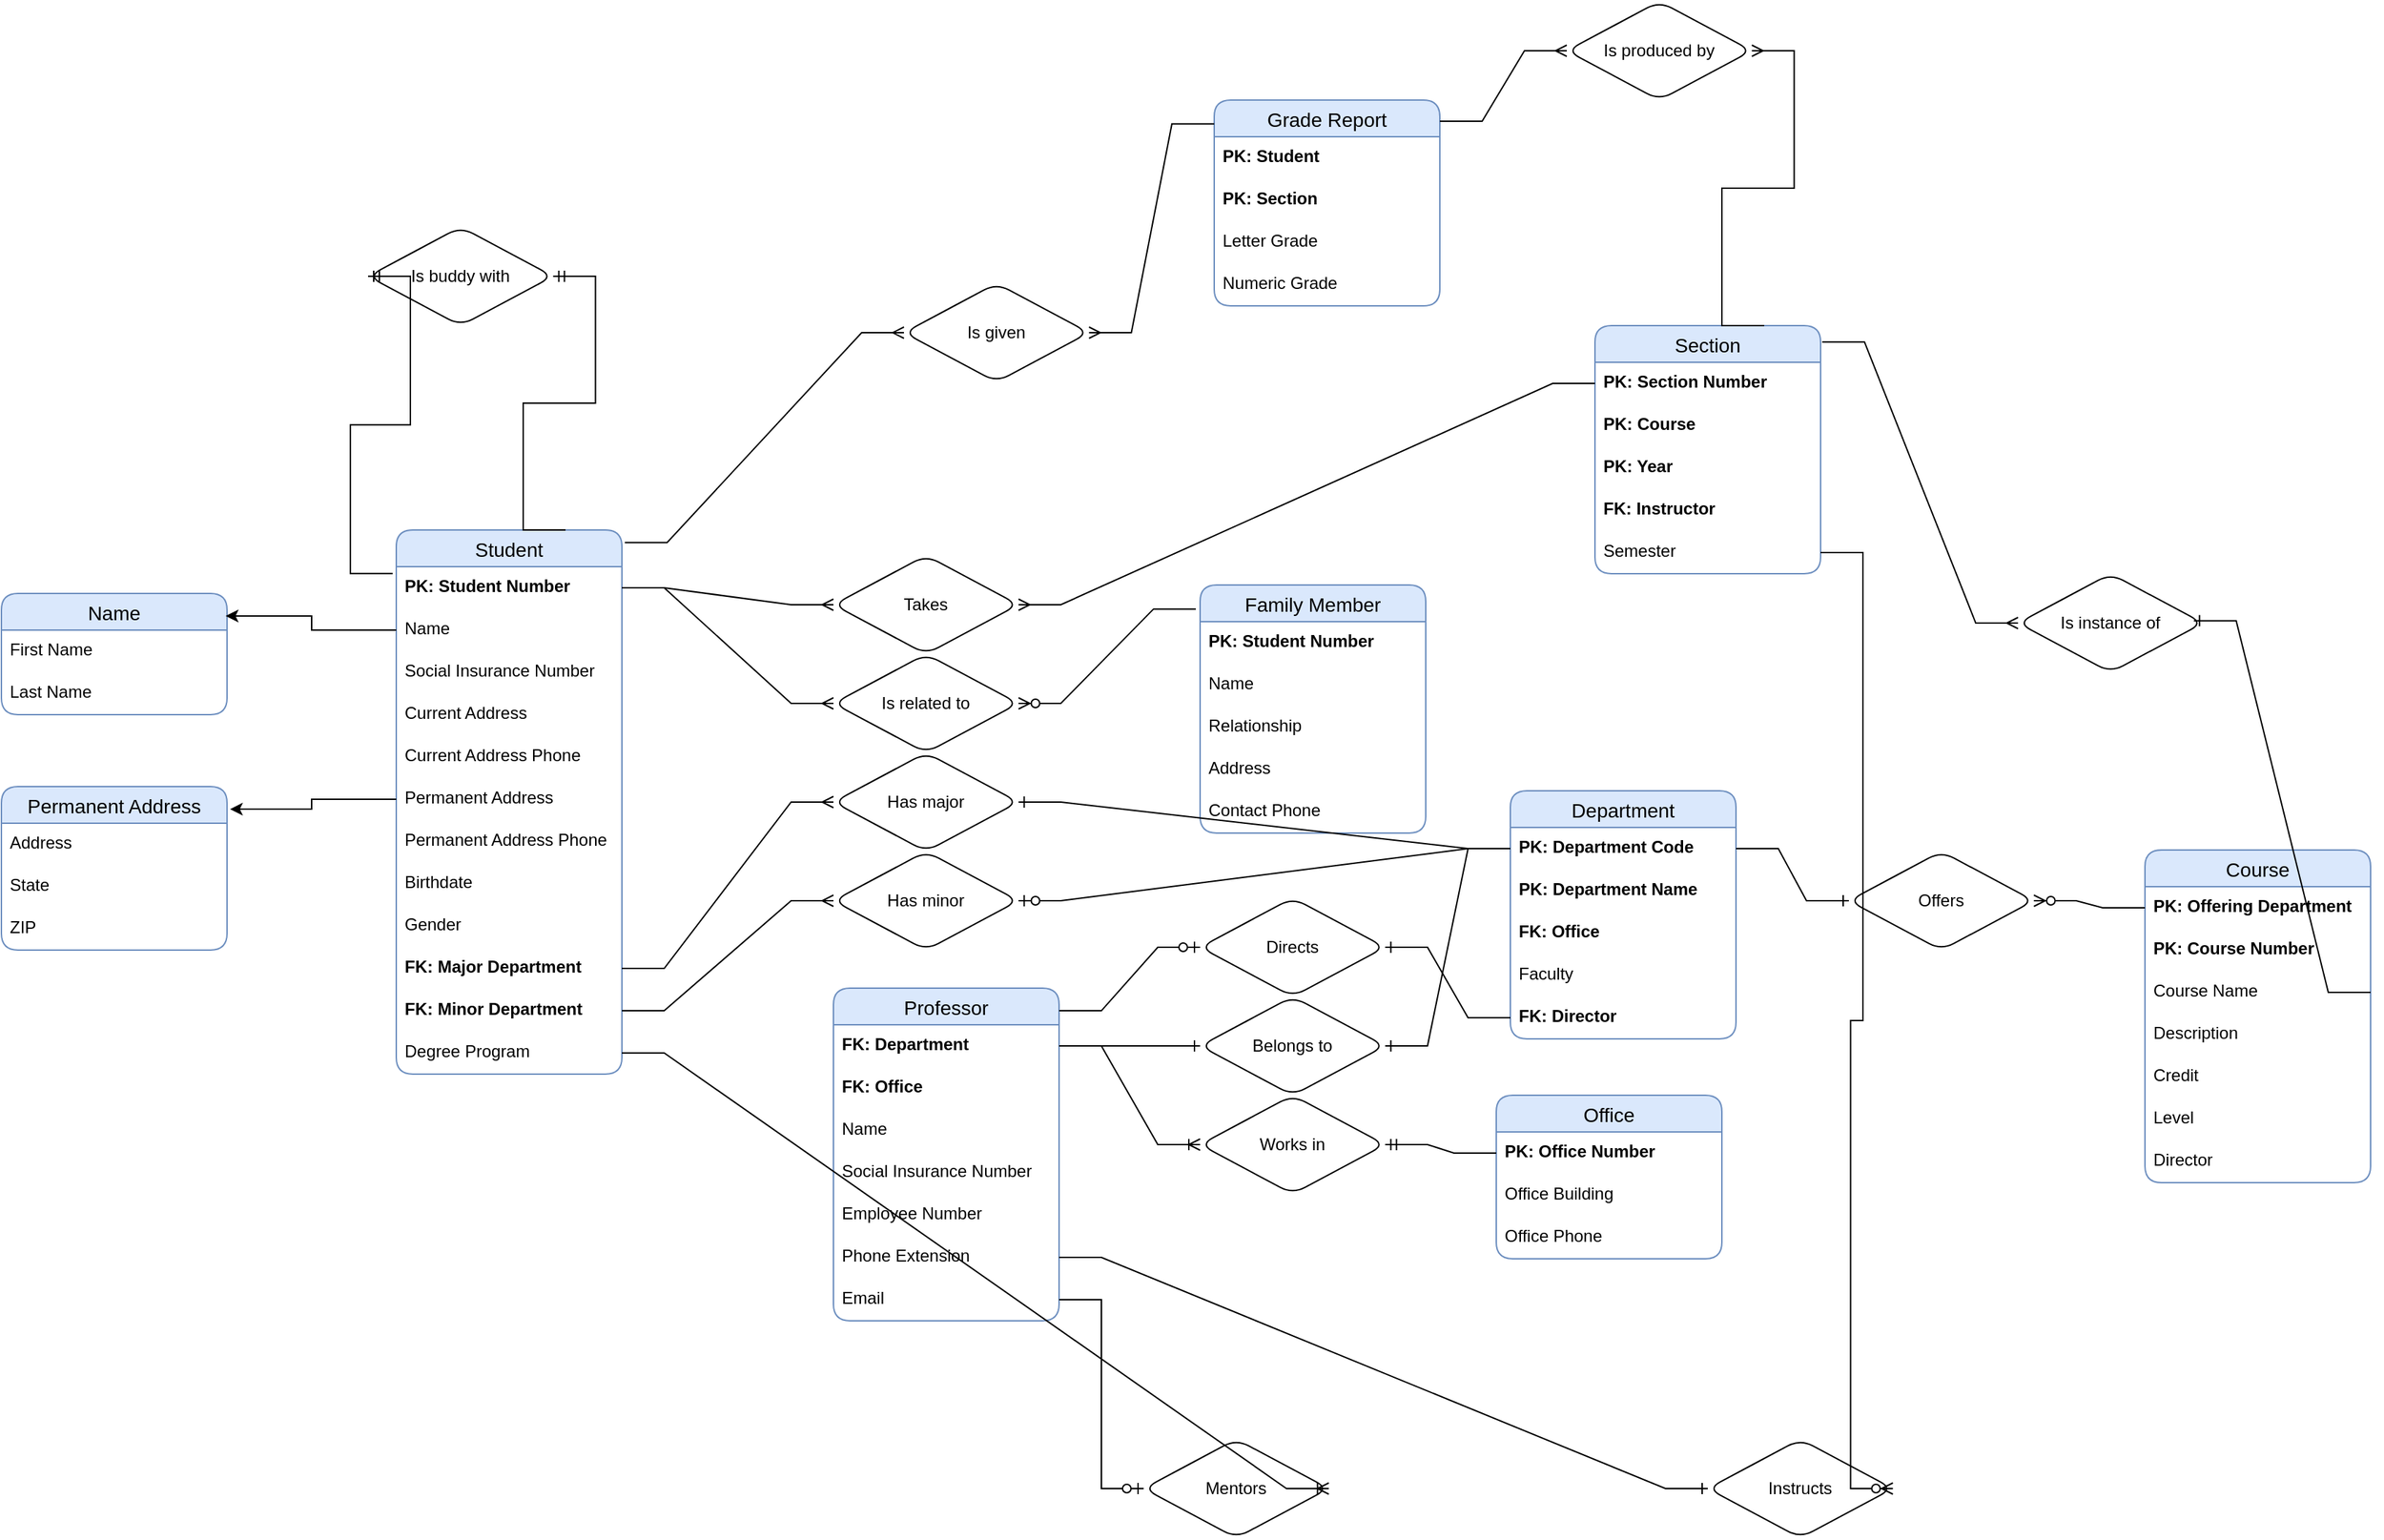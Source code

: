 <mxfile version="15.7.3" type="google" pages="2"><diagram id="fc1f3b67-3c9b-b1b3-7705-706421d27264" name="ERD Habit Tracker app"><mxGraphModel dx="1673" dy="1996" grid="1" gridSize="10" guides="1" tooltips="1" connect="1" arrows="1" fold="1" page="1" pageScale="1" pageWidth="850" pageHeight="1100" math="0" shadow="0"><root><mxCell id="0"/><mxCell id="1" parent="0"/><mxCell id="Zdb2raAI-OMzzXmgGK-Z-5" value="Student" style="swimlane;fontStyle=0;childLayout=stackLayout;horizontal=1;startSize=26;horizontalStack=0;resizeParent=1;resizeParentMax=0;resizeLast=0;collapsible=1;marginBottom=0;align=center;fontSize=14;fillColor=#dae8fc;strokeColor=#6c8ebf;rounded=1;glass=0;" parent="1" vertex="1"><mxGeometry x="370" y="75" width="160" height="386" as="geometry"/></mxCell><mxCell id="Zdb2raAI-OMzzXmgGK-Z-6" value="PK: Student Number" style="text;strokeColor=none;fillColor=none;spacingLeft=4;spacingRight=4;overflow=hidden;rotatable=0;points=[[0,0.5],[1,0.5]];portConstraint=eastwest;fontSize=12;glass=0;fontStyle=1" parent="Zdb2raAI-OMzzXmgGK-Z-5" vertex="1"><mxGeometry y="26" width="160" height="30" as="geometry"/></mxCell><mxCell id="Zdb2raAI-OMzzXmgGK-Z-7" value="Name" style="text;strokeColor=none;fillColor=none;spacingLeft=4;spacingRight=4;overflow=hidden;rotatable=0;points=[[0,0.5],[1,0.5]];portConstraint=eastwest;fontSize=12;" parent="Zdb2raAI-OMzzXmgGK-Z-5" vertex="1"><mxGeometry y="56" width="160" height="30" as="geometry"/></mxCell><mxCell id="Zdb2raAI-OMzzXmgGK-Z-8" value="Social Insurance Number" style="text;strokeColor=none;fillColor=none;spacingLeft=4;spacingRight=4;overflow=hidden;rotatable=0;points=[[0,0.5],[1,0.5]];portConstraint=eastwest;fontSize=12;" parent="Zdb2raAI-OMzzXmgGK-Z-5" vertex="1"><mxGeometry y="86" width="160" height="30" as="geometry"/></mxCell><mxCell id="Zdb2raAI-OMzzXmgGK-Z-14" value="Current Address" style="text;strokeColor=none;fillColor=none;spacingLeft=4;spacingRight=4;overflow=hidden;rotatable=0;points=[[0,0.5],[1,0.5]];portConstraint=eastwest;fontSize=12;" parent="Zdb2raAI-OMzzXmgGK-Z-5" vertex="1"><mxGeometry y="116" width="160" height="30" as="geometry"/></mxCell><mxCell id="Zdb2raAI-OMzzXmgGK-Z-20" value="Current Address Phone" style="text;strokeColor=none;fillColor=none;spacingLeft=4;spacingRight=4;overflow=hidden;rotatable=0;points=[[0,0.5],[1,0.5]];portConstraint=eastwest;fontSize=12;" parent="Zdb2raAI-OMzzXmgGK-Z-5" vertex="1"><mxGeometry y="146" width="160" height="30" as="geometry"/></mxCell><mxCell id="Zdb2raAI-OMzzXmgGK-Z-21" value="Permanent Address" style="text;strokeColor=none;fillColor=none;spacingLeft=4;spacingRight=4;overflow=hidden;rotatable=0;points=[[0,0.5],[1,0.5]];portConstraint=eastwest;fontSize=12;" parent="Zdb2raAI-OMzzXmgGK-Z-5" vertex="1"><mxGeometry y="176" width="160" height="30" as="geometry"/></mxCell><mxCell id="Zdb2raAI-OMzzXmgGK-Z-22" value="Permanent Address Phone" style="text;strokeColor=none;fillColor=none;spacingLeft=4;spacingRight=4;overflow=hidden;rotatable=0;points=[[0,0.5],[1,0.5]];portConstraint=eastwest;fontSize=12;" parent="Zdb2raAI-OMzzXmgGK-Z-5" vertex="1"><mxGeometry y="206" width="160" height="30" as="geometry"/></mxCell><mxCell id="Zdb2raAI-OMzzXmgGK-Z-34" value="Birthdate" style="text;strokeColor=none;fillColor=none;spacingLeft=4;spacingRight=4;overflow=hidden;rotatable=0;points=[[0,0.5],[1,0.5]];portConstraint=eastwest;fontSize=12;" parent="Zdb2raAI-OMzzXmgGK-Z-5" vertex="1"><mxGeometry y="236" width="160" height="30" as="geometry"/></mxCell><mxCell id="Zdb2raAI-OMzzXmgGK-Z-35" value="Gender" style="text;strokeColor=none;fillColor=none;spacingLeft=4;spacingRight=4;overflow=hidden;rotatable=0;points=[[0,0.5],[1,0.5]];portConstraint=eastwest;fontSize=12;" parent="Zdb2raAI-OMzzXmgGK-Z-5" vertex="1"><mxGeometry y="266" width="160" height="30" as="geometry"/></mxCell><mxCell id="Zdb2raAI-OMzzXmgGK-Z-36" value="FK: Major Department" style="text;strokeColor=none;fillColor=none;spacingLeft=4;spacingRight=4;overflow=hidden;rotatable=0;points=[[0,0.5],[1,0.5]];portConstraint=eastwest;fontSize=12;fontStyle=1" parent="Zdb2raAI-OMzzXmgGK-Z-5" vertex="1"><mxGeometry y="296" width="160" height="30" as="geometry"/></mxCell><mxCell id="Zdb2raAI-OMzzXmgGK-Z-37" value="FK: Minor Department" style="text;strokeColor=none;fillColor=none;spacingLeft=4;spacingRight=4;overflow=hidden;rotatable=0;points=[[0,0.5],[1,0.5]];portConstraint=eastwest;fontSize=12;fontStyle=1" parent="Zdb2raAI-OMzzXmgGK-Z-5" vertex="1"><mxGeometry y="326" width="160" height="30" as="geometry"/></mxCell><mxCell id="Zdb2raAI-OMzzXmgGK-Z-38" value="Degree Program" style="text;strokeColor=none;fillColor=none;spacingLeft=4;spacingRight=4;overflow=hidden;rotatable=0;points=[[0,0.5],[1,0.5]];portConstraint=eastwest;fontSize=12;" parent="Zdb2raAI-OMzzXmgGK-Z-5" vertex="1"><mxGeometry y="356" width="160" height="30" as="geometry"/></mxCell><mxCell id="Zdb2raAI-OMzzXmgGK-Z-23" value="Name" style="swimlane;fontStyle=0;childLayout=stackLayout;horizontal=1;startSize=26;horizontalStack=0;resizeParent=1;resizeParentMax=0;resizeLast=0;collapsible=1;marginBottom=0;align=center;fontSize=14;fillColor=#dae8fc;strokeColor=#6c8ebf;rounded=1;glass=0;" parent="1" vertex="1"><mxGeometry x="90" y="120" width="160" height="86" as="geometry"/></mxCell><mxCell id="Zdb2raAI-OMzzXmgGK-Z-25" value="First Name" style="text;strokeColor=none;fillColor=none;spacingLeft=4;spacingRight=4;overflow=hidden;rotatable=0;points=[[0,0.5],[1,0.5]];portConstraint=eastwest;fontSize=12;" parent="Zdb2raAI-OMzzXmgGK-Z-23" vertex="1"><mxGeometry y="26" width="160" height="30" as="geometry"/></mxCell><mxCell id="Zdb2raAI-OMzzXmgGK-Z-31" value="Last Name" style="text;strokeColor=none;fillColor=none;spacingLeft=4;spacingRight=4;overflow=hidden;rotatable=0;points=[[0,0.5],[1,0.5]];portConstraint=eastwest;fontSize=12;" parent="Zdb2raAI-OMzzXmgGK-Z-23" vertex="1"><mxGeometry y="56" width="160" height="30" as="geometry"/></mxCell><mxCell id="Zdb2raAI-OMzzXmgGK-Z-39" value="Department" style="swimlane;fontStyle=0;childLayout=stackLayout;horizontal=1;startSize=26;horizontalStack=0;resizeParent=1;resizeParentMax=0;resizeLast=0;collapsible=1;marginBottom=0;align=center;fontSize=14;fillColor=#dae8fc;strokeColor=#6c8ebf;rounded=1;glass=0;" parent="1" vertex="1"><mxGeometry x="1160" y="260" width="160" height="176" as="geometry"/></mxCell><mxCell id="Zdb2raAI-OMzzXmgGK-Z-40" value="PK: Department Code" style="text;strokeColor=none;fillColor=none;spacingLeft=4;spacingRight=4;overflow=hidden;rotatable=0;points=[[0,0.5],[1,0.5]];portConstraint=eastwest;fontSize=12;glass=0;fontStyle=1" parent="Zdb2raAI-OMzzXmgGK-Z-39" vertex="1"><mxGeometry y="26" width="160" height="30" as="geometry"/></mxCell><mxCell id="Zdb2raAI-OMzzXmgGK-Z-41" value="PK: Department Name" style="text;strokeColor=none;fillColor=none;spacingLeft=4;spacingRight=4;overflow=hidden;rotatable=0;points=[[0,0.5],[1,0.5]];portConstraint=eastwest;fontSize=12;fontStyle=1" parent="Zdb2raAI-OMzzXmgGK-Z-39" vertex="1"><mxGeometry y="56" width="160" height="30" as="geometry"/></mxCell><mxCell id="Zdb2raAI-OMzzXmgGK-Z-42" value="FK: Office" style="text;strokeColor=none;fillColor=none;spacingLeft=4;spacingRight=4;overflow=hidden;rotatable=0;points=[[0,0.5],[1,0.5]];portConstraint=eastwest;fontSize=12;fontStyle=1" parent="Zdb2raAI-OMzzXmgGK-Z-39" vertex="1"><mxGeometry y="86" width="160" height="30" as="geometry"/></mxCell><mxCell id="Zdb2raAI-OMzzXmgGK-Z-45" value="Faculty" style="text;strokeColor=none;fillColor=none;spacingLeft=4;spacingRight=4;overflow=hidden;rotatable=0;points=[[0,0.5],[1,0.5]];portConstraint=eastwest;fontSize=12;" parent="Zdb2raAI-OMzzXmgGK-Z-39" vertex="1"><mxGeometry y="116" width="160" height="30" as="geometry"/></mxCell><mxCell id="Zdb2raAI-OMzzXmgGK-Z-46" value="FK: Director" style="text;strokeColor=none;fillColor=none;spacingLeft=4;spacingRight=4;overflow=hidden;rotatable=0;points=[[0,0.5],[1,0.5]];portConstraint=eastwest;fontSize=12;fontStyle=1" parent="Zdb2raAI-OMzzXmgGK-Z-39" vertex="1"><mxGeometry y="146" width="160" height="30" as="geometry"/></mxCell><mxCell id="Zdb2raAI-OMzzXmgGK-Z-52" value="Course" style="swimlane;fontStyle=0;childLayout=stackLayout;horizontal=1;startSize=26;horizontalStack=0;resizeParent=1;resizeParentMax=0;resizeLast=0;collapsible=1;marginBottom=0;align=center;fontSize=14;fillColor=#dae8fc;strokeColor=#6c8ebf;rounded=1;glass=0;" parent="1" vertex="1"><mxGeometry x="1610" y="302" width="160" height="236" as="geometry"/></mxCell><mxCell id="Zdb2raAI-OMzzXmgGK-Z-58" value="PK: Offering Department" style="text;strokeColor=none;fillColor=none;spacingLeft=4;spacingRight=4;overflow=hidden;rotatable=0;points=[[0,0.5],[1,0.5]];portConstraint=eastwest;fontSize=12;fontStyle=1" parent="Zdb2raAI-OMzzXmgGK-Z-52" vertex="1"><mxGeometry y="26" width="160" height="30" as="geometry"/></mxCell><mxCell id="Zdb2raAI-OMzzXmgGK-Z-55" value="PK: Course Number" style="text;strokeColor=none;fillColor=none;spacingLeft=4;spacingRight=4;overflow=hidden;rotatable=0;points=[[0,0.5],[1,0.5]];portConstraint=eastwest;fontSize=12;fontStyle=1" parent="Zdb2raAI-OMzzXmgGK-Z-52" vertex="1"><mxGeometry y="56" width="160" height="30" as="geometry"/></mxCell><mxCell id="Zdb2raAI-OMzzXmgGK-Z-53" value="Course Name" style="text;strokeColor=none;fillColor=none;spacingLeft=4;spacingRight=4;overflow=hidden;rotatable=0;points=[[0,0.5],[1,0.5]];portConstraint=eastwest;fontSize=12;glass=0;fontStyle=0" parent="Zdb2raAI-OMzzXmgGK-Z-52" vertex="1"><mxGeometry y="86" width="160" height="30" as="geometry"/></mxCell><mxCell id="Zdb2raAI-OMzzXmgGK-Z-54" value="Description" style="text;strokeColor=none;fillColor=none;spacingLeft=4;spacingRight=4;overflow=hidden;rotatable=0;points=[[0,0.5],[1,0.5]];portConstraint=eastwest;fontSize=12;fontStyle=0" parent="Zdb2raAI-OMzzXmgGK-Z-52" vertex="1"><mxGeometry y="116" width="160" height="30" as="geometry"/></mxCell><mxCell id="Zdb2raAI-OMzzXmgGK-Z-56" value="Credit" style="text;strokeColor=none;fillColor=none;spacingLeft=4;spacingRight=4;overflow=hidden;rotatable=0;points=[[0,0.5],[1,0.5]];portConstraint=eastwest;fontSize=12;" parent="Zdb2raAI-OMzzXmgGK-Z-52" vertex="1"><mxGeometry y="146" width="160" height="30" as="geometry"/></mxCell><mxCell id="Zdb2raAI-OMzzXmgGK-Z-57" value="Level" style="text;strokeColor=none;fillColor=none;spacingLeft=4;spacingRight=4;overflow=hidden;rotatable=0;points=[[0,0.5],[1,0.5]];portConstraint=eastwest;fontSize=12;" parent="Zdb2raAI-OMzzXmgGK-Z-52" vertex="1"><mxGeometry y="176" width="160" height="30" as="geometry"/></mxCell><mxCell id="Zdb2raAI-OMzzXmgGK-Z-59" value="Director" style="text;strokeColor=none;fillColor=none;spacingLeft=4;spacingRight=4;overflow=hidden;rotatable=0;points=[[0,0.5],[1,0.5]];portConstraint=eastwest;fontSize=12;" parent="Zdb2raAI-OMzzXmgGK-Z-52" vertex="1"><mxGeometry y="206" width="160" height="30" as="geometry"/></mxCell><mxCell id="GnaIK55loJFoUsW5zQsb-1" value="Section" style="swimlane;fontStyle=0;childLayout=stackLayout;horizontal=1;startSize=26;horizontalStack=0;resizeParent=1;resizeParentMax=0;resizeLast=0;collapsible=1;marginBottom=0;align=center;fontSize=14;fillColor=#dae8fc;strokeColor=#6c8ebf;rounded=1;glass=0;" parent="1" vertex="1"><mxGeometry x="1220" y="-70" width="160" height="176" as="geometry"/></mxCell><mxCell id="GnaIK55loJFoUsW5zQsb-6" value="PK: Section Number" style="text;strokeColor=none;fillColor=none;spacingLeft=4;spacingRight=4;overflow=hidden;rotatable=0;points=[[0,0.5],[1,0.5]];portConstraint=eastwest;fontSize=12;fontStyle=1" parent="GnaIK55loJFoUsW5zQsb-1" vertex="1"><mxGeometry y="26" width="160" height="30" as="geometry"/></mxCell><mxCell id="GnaIK55loJFoUsW5zQsb-5" value="PK: Course" style="text;strokeColor=none;fillColor=none;spacingLeft=4;spacingRight=4;overflow=hidden;rotatable=0;points=[[0,0.5],[1,0.5]];portConstraint=eastwest;fontSize=12;fontStyle=1" parent="GnaIK55loJFoUsW5zQsb-1" vertex="1"><mxGeometry y="56" width="160" height="30" as="geometry"/></mxCell><mxCell id="GnaIK55loJFoUsW5zQsb-4" value="PK: Year" style="text;strokeColor=none;fillColor=none;spacingLeft=4;spacingRight=4;overflow=hidden;rotatable=0;points=[[0,0.5],[1,0.5]];portConstraint=eastwest;fontSize=12;fontStyle=1" parent="GnaIK55loJFoUsW5zQsb-1" vertex="1"><mxGeometry y="86" width="160" height="30" as="geometry"/></mxCell><mxCell id="GnaIK55loJFoUsW5zQsb-2" value="FK: Instructor" style="text;strokeColor=none;fillColor=none;spacingLeft=4;spacingRight=4;overflow=hidden;rotatable=0;points=[[0,0.5],[1,0.5]];portConstraint=eastwest;fontSize=12;fontStyle=1" parent="GnaIK55loJFoUsW5zQsb-1" vertex="1"><mxGeometry y="116" width="160" height="30" as="geometry"/></mxCell><mxCell id="GnaIK55loJFoUsW5zQsb-3" value="Semester" style="text;strokeColor=none;fillColor=none;spacingLeft=4;spacingRight=4;overflow=hidden;rotatable=0;points=[[0,0.5],[1,0.5]];portConstraint=eastwest;fontSize=12;glass=0;fontStyle=0" parent="GnaIK55loJFoUsW5zQsb-1" vertex="1"><mxGeometry y="146" width="160" height="30" as="geometry"/></mxCell><mxCell id="GnaIK55loJFoUsW5zQsb-9" value="Grade Report" style="swimlane;fontStyle=0;childLayout=stackLayout;horizontal=1;startSize=26;horizontalStack=0;resizeParent=1;resizeParentMax=0;resizeLast=0;collapsible=1;marginBottom=0;align=center;fontSize=14;fillColor=#dae8fc;strokeColor=#6c8ebf;rounded=1;glass=0;" parent="1" vertex="1"><mxGeometry x="950" y="-230" width="160" height="146" as="geometry"/></mxCell><mxCell id="GnaIK55loJFoUsW5zQsb-10" value="PK: Student" style="text;strokeColor=none;fillColor=none;spacingLeft=4;spacingRight=4;overflow=hidden;rotatable=0;points=[[0,0.5],[1,0.5]];portConstraint=eastwest;fontSize=12;fontStyle=1" parent="GnaIK55loJFoUsW5zQsb-9" vertex="1"><mxGeometry y="26" width="160" height="30" as="geometry"/></mxCell><mxCell id="GnaIK55loJFoUsW5zQsb-11" value="PK: Section" style="text;strokeColor=none;fillColor=none;spacingLeft=4;spacingRight=4;overflow=hidden;rotatable=0;points=[[0,0.5],[1,0.5]];portConstraint=eastwest;fontSize=12;fontStyle=1" parent="GnaIK55loJFoUsW5zQsb-9" vertex="1"><mxGeometry y="56" width="160" height="30" as="geometry"/></mxCell><mxCell id="GnaIK55loJFoUsW5zQsb-12" value="Letter Grade" style="text;strokeColor=none;fillColor=none;spacingLeft=4;spacingRight=4;overflow=hidden;rotatable=0;points=[[0,0.5],[1,0.5]];portConstraint=eastwest;fontSize=12;fontStyle=0" parent="GnaIK55loJFoUsW5zQsb-9" vertex="1"><mxGeometry y="86" width="160" height="30" as="geometry"/></mxCell><mxCell id="GnaIK55loJFoUsW5zQsb-13" value="Numeric Grade" style="text;strokeColor=none;fillColor=none;spacingLeft=4;spacingRight=4;overflow=hidden;rotatable=0;points=[[0,0.5],[1,0.5]];portConstraint=eastwest;fontSize=12;glass=0;fontStyle=0" parent="GnaIK55loJFoUsW5zQsb-9" vertex="1"><mxGeometry y="116" width="160" height="30" as="geometry"/></mxCell><mxCell id="GnaIK55loJFoUsW5zQsb-15" value="Professor" style="swimlane;fontStyle=0;childLayout=stackLayout;horizontal=1;startSize=26;horizontalStack=0;resizeParent=1;resizeParentMax=0;resizeLast=0;collapsible=1;marginBottom=0;align=center;fontSize=14;fillColor=#dae8fc;strokeColor=#6c8ebf;rounded=1;glass=0;" parent="1" vertex="1"><mxGeometry x="680" y="400" width="160" height="236" as="geometry"/></mxCell><mxCell id="GnaIK55loJFoUsW5zQsb-19" value="FK: Department" style="text;strokeColor=none;fillColor=none;spacingLeft=4;spacingRight=4;overflow=hidden;rotatable=0;points=[[0,0.5],[1,0.5]];portConstraint=eastwest;fontSize=12;glass=0;fontStyle=1" parent="GnaIK55loJFoUsW5zQsb-15" vertex="1"><mxGeometry y="26" width="160" height="30" as="geometry"/></mxCell><mxCell id="GnaIK55loJFoUsW5zQsb-20" value="FK: Office" style="text;strokeColor=none;fillColor=none;spacingLeft=4;spacingRight=4;overflow=hidden;rotatable=0;points=[[0,0.5],[1,0.5]];portConstraint=eastwest;fontSize=12;glass=0;fontStyle=1" parent="GnaIK55loJFoUsW5zQsb-15" vertex="1"><mxGeometry y="56" width="160" height="30" as="geometry"/></mxCell><mxCell id="GnaIK55loJFoUsW5zQsb-16" value="Name" style="text;strokeColor=none;fillColor=none;spacingLeft=4;spacingRight=4;overflow=hidden;rotatable=0;points=[[0,0.5],[1,0.5]];portConstraint=eastwest;fontSize=12;fontStyle=0" parent="GnaIK55loJFoUsW5zQsb-15" vertex="1"><mxGeometry y="86" width="160" height="30" as="geometry"/></mxCell><mxCell id="GnaIK55loJFoUsW5zQsb-17" value="Social Insurance Number" style="text;strokeColor=none;fillColor=none;spacingLeft=4;spacingRight=4;overflow=hidden;rotatable=0;points=[[0,0.5],[1,0.5]];portConstraint=eastwest;fontSize=12;fontStyle=0" parent="GnaIK55loJFoUsW5zQsb-15" vertex="1"><mxGeometry y="116" width="160" height="30" as="geometry"/></mxCell><mxCell id="GnaIK55loJFoUsW5zQsb-18" value="Employee Number" style="text;strokeColor=none;fillColor=none;spacingLeft=4;spacingRight=4;overflow=hidden;rotatable=0;points=[[0,0.5],[1,0.5]];portConstraint=eastwest;fontSize=12;fontStyle=0" parent="GnaIK55loJFoUsW5zQsb-15" vertex="1"><mxGeometry y="146" width="160" height="30" as="geometry"/></mxCell><mxCell id="GnaIK55loJFoUsW5zQsb-22" value="Phone Extension" style="text;strokeColor=none;fillColor=none;spacingLeft=4;spacingRight=4;overflow=hidden;rotatable=0;points=[[0,0.5],[1,0.5]];portConstraint=eastwest;fontSize=12;glass=0;fontStyle=0" parent="GnaIK55loJFoUsW5zQsb-15" vertex="1"><mxGeometry y="176" width="160" height="30" as="geometry"/></mxCell><mxCell id="GnaIK55loJFoUsW5zQsb-23" value="Email" style="text;strokeColor=none;fillColor=none;spacingLeft=4;spacingRight=4;overflow=hidden;rotatable=0;points=[[0,0.5],[1,0.5]];portConstraint=eastwest;fontSize=12;glass=0;fontStyle=0" parent="GnaIK55loJFoUsW5zQsb-15" vertex="1"><mxGeometry y="206" width="160" height="30" as="geometry"/></mxCell><mxCell id="GnaIK55loJFoUsW5zQsb-24" value="Office" style="swimlane;fontStyle=0;childLayout=stackLayout;horizontal=1;startSize=26;horizontalStack=0;resizeParent=1;resizeParentMax=0;resizeLast=0;collapsible=1;marginBottom=0;align=center;fontSize=14;fillColor=#dae8fc;strokeColor=#6c8ebf;rounded=1;glass=0;" parent="1" vertex="1"><mxGeometry x="1150" y="476" width="160" height="116" as="geometry"/></mxCell><mxCell id="GnaIK55loJFoUsW5zQsb-25" value="PK: Office Number" style="text;strokeColor=none;fillColor=none;spacingLeft=4;spacingRight=4;overflow=hidden;rotatable=0;points=[[0,0.5],[1,0.5]];portConstraint=eastwest;fontSize=12;fontStyle=1" parent="GnaIK55loJFoUsW5zQsb-24" vertex="1"><mxGeometry y="26" width="160" height="30" as="geometry"/></mxCell><mxCell id="GnaIK55loJFoUsW5zQsb-26" value="Office Building" style="text;strokeColor=none;fillColor=none;spacingLeft=4;spacingRight=4;overflow=hidden;rotatable=0;points=[[0,0.5],[1,0.5]];portConstraint=eastwest;fontSize=12;fontStyle=0" parent="GnaIK55loJFoUsW5zQsb-24" vertex="1"><mxGeometry y="56" width="160" height="30" as="geometry"/></mxCell><mxCell id="GnaIK55loJFoUsW5zQsb-27" value="Office Phone" style="text;strokeColor=none;fillColor=none;spacingLeft=4;spacingRight=4;overflow=hidden;rotatable=0;points=[[0,0.5],[1,0.5]];portConstraint=eastwest;fontSize=12;fontStyle=0" parent="GnaIK55loJFoUsW5zQsb-24" vertex="1"><mxGeometry y="86" width="160" height="30" as="geometry"/></mxCell><mxCell id="GnaIK55loJFoUsW5zQsb-39" value="Family Member" style="swimlane;fontStyle=0;childLayout=stackLayout;horizontal=1;startSize=26;horizontalStack=0;resizeParent=1;resizeParentMax=0;resizeLast=0;collapsible=1;marginBottom=0;align=center;fontSize=14;fillColor=#dae8fc;strokeColor=#6c8ebf;rounded=1;glass=0;" parent="1" vertex="1"><mxGeometry x="940" y="114" width="160" height="176" as="geometry"/></mxCell><mxCell id="62TH54vgaDWJnGWkOICT-10" value="PK: Student Number" style="text;strokeColor=none;fillColor=none;spacingLeft=4;spacingRight=4;overflow=hidden;rotatable=0;points=[[0,0.5],[1,0.5]];portConstraint=eastwest;fontSize=12;fontStyle=1" vertex="1" parent="GnaIK55loJFoUsW5zQsb-39"><mxGeometry y="26" width="160" height="30" as="geometry"/></mxCell><mxCell id="GnaIK55loJFoUsW5zQsb-41" value="Name" style="text;strokeColor=none;fillColor=none;spacingLeft=4;spacingRight=4;overflow=hidden;rotatable=0;points=[[0,0.5],[1,0.5]];portConstraint=eastwest;fontSize=12;fontStyle=0" parent="GnaIK55loJFoUsW5zQsb-39" vertex="1"><mxGeometry y="56" width="160" height="30" as="geometry"/></mxCell><mxCell id="GnaIK55loJFoUsW5zQsb-42" value="Relationship" style="text;strokeColor=none;fillColor=none;spacingLeft=4;spacingRight=4;overflow=hidden;rotatable=0;points=[[0,0.5],[1,0.5]];portConstraint=eastwest;fontSize=12;fontStyle=0" parent="GnaIK55loJFoUsW5zQsb-39" vertex="1"><mxGeometry y="86" width="160" height="30" as="geometry"/></mxCell><mxCell id="GnaIK55loJFoUsW5zQsb-43" value="Address" style="text;strokeColor=none;fillColor=none;spacingLeft=4;spacingRight=4;overflow=hidden;rotatable=0;points=[[0,0.5],[1,0.5]];portConstraint=eastwest;fontSize=12;fontStyle=0" parent="GnaIK55loJFoUsW5zQsb-39" vertex="1"><mxGeometry y="116" width="160" height="30" as="geometry"/></mxCell><mxCell id="GnaIK55loJFoUsW5zQsb-44" value="Contact Phone" style="text;strokeColor=none;fillColor=none;spacingLeft=4;spacingRight=4;overflow=hidden;rotatable=0;points=[[0,0.5],[1,0.5]];portConstraint=eastwest;fontSize=12;fontStyle=0" parent="GnaIK55loJFoUsW5zQsb-39" vertex="1"><mxGeometry y="146" width="160" height="30" as="geometry"/></mxCell><mxCell id="GnaIK55loJFoUsW5zQsb-45" value="Permanent Address" style="swimlane;fontStyle=0;childLayout=stackLayout;horizontal=1;startSize=26;horizontalStack=0;resizeParent=1;resizeParentMax=0;resizeLast=0;collapsible=1;marginBottom=0;align=center;fontSize=14;fillColor=#dae8fc;strokeColor=#6c8ebf;rounded=1;glass=0;" parent="1" vertex="1"><mxGeometry x="90" y="257" width="160" height="116" as="geometry"/></mxCell><mxCell id="GnaIK55loJFoUsW5zQsb-46" value="Address" style="text;strokeColor=none;fillColor=none;spacingLeft=4;spacingRight=4;overflow=hidden;rotatable=0;points=[[0,0.5],[1,0.5]];portConstraint=eastwest;fontSize=12;" parent="GnaIK55loJFoUsW5zQsb-45" vertex="1"><mxGeometry y="26" width="160" height="30" as="geometry"/></mxCell><mxCell id="GnaIK55loJFoUsW5zQsb-47" value="State" style="text;strokeColor=none;fillColor=none;spacingLeft=4;spacingRight=4;overflow=hidden;rotatable=0;points=[[0,0.5],[1,0.5]];portConstraint=eastwest;fontSize=12;" parent="GnaIK55loJFoUsW5zQsb-45" vertex="1"><mxGeometry y="56" width="160" height="30" as="geometry"/></mxCell><mxCell id="GnaIK55loJFoUsW5zQsb-49" value="ZIP" style="text;strokeColor=none;fillColor=none;spacingLeft=4;spacingRight=4;overflow=hidden;rotatable=0;points=[[0,0.5],[1,0.5]];portConstraint=eastwest;fontSize=12;" parent="GnaIK55loJFoUsW5zQsb-45" vertex="1"><mxGeometry y="86" width="160" height="30" as="geometry"/></mxCell><mxCell id="GnaIK55loJFoUsW5zQsb-50" value="Takes" style="rhombus;whiteSpace=wrap;html=1;rounded=1;glass=0;fillColor=none;" parent="1" vertex="1"><mxGeometry x="680" y="93" width="131.25" height="70" as="geometry"/></mxCell><mxCell id="GnaIK55loJFoUsW5zQsb-52" value="" style="edgeStyle=entityRelationEdgeStyle;fontSize=12;html=1;endArrow=ERmany;rounded=0;exitX=0;exitY=0.5;exitDx=0;exitDy=0;entryX=1;entryY=0.5;entryDx=0;entryDy=0;" parent="1" source="GnaIK55loJFoUsW5zQsb-6" target="GnaIK55loJFoUsW5zQsb-50" edge="1"><mxGeometry width="100" height="100" relative="1" as="geometry"><mxPoint x="870" y="160" as="sourcePoint"/><mxPoint x="870" y="60" as="targetPoint"/></mxGeometry></mxCell><mxCell id="GnaIK55loJFoUsW5zQsb-53" value="" style="edgeStyle=entityRelationEdgeStyle;fontSize=12;html=1;endArrow=ERone;endFill=1;rounded=0;exitX=1;exitY=0.5;exitDx=0;exitDy=0;entryX=0;entryY=0.5;entryDx=0;entryDy=0;" parent="1" source="GnaIK55loJFoUsW5zQsb-19" target="GnaIK55loJFoUsW5zQsb-54" edge="1"><mxGeometry width="100" height="100" relative="1" as="geometry"><mxPoint x="1210" y="680" as="sourcePoint"/><mxPoint x="1310" y="580" as="targetPoint"/></mxGeometry></mxCell><mxCell id="GnaIK55loJFoUsW5zQsb-54" value="Belongs to" style="rhombus;whiteSpace=wrap;html=1;rounded=1;glass=0;fillColor=none;" parent="1" vertex="1"><mxGeometry x="940" y="406" width="131.25" height="70" as="geometry"/></mxCell><mxCell id="GnaIK55loJFoUsW5zQsb-55" value="" style="edgeStyle=entityRelationEdgeStyle;fontSize=12;html=1;endArrow=ERone;endFill=1;rounded=0;entryX=1;entryY=0.5;entryDx=0;entryDy=0;exitX=0;exitY=0.5;exitDx=0;exitDy=0;" parent="1" source="Zdb2raAI-OMzzXmgGK-Z-40" target="GnaIK55loJFoUsW5zQsb-54" edge="1"><mxGeometry width="100" height="100" relative="1" as="geometry"><mxPoint x="1460" y="606" as="sourcePoint"/><mxPoint x="1560" y="506" as="targetPoint"/></mxGeometry></mxCell><mxCell id="GnaIK55loJFoUsW5zQsb-56" value="Is related to" style="rhombus;whiteSpace=wrap;html=1;rounded=1;glass=0;fillColor=none;" parent="1" vertex="1"><mxGeometry x="680" y="163" width="131.25" height="70" as="geometry"/></mxCell><mxCell id="GnaIK55loJFoUsW5zQsb-58" value="" style="edgeStyle=entityRelationEdgeStyle;fontSize=12;html=1;endArrow=ERzeroToMany;endFill=1;rounded=0;entryX=1;entryY=0.5;entryDx=0;entryDy=0;exitX=-0.019;exitY=0.097;exitDx=0;exitDy=0;exitPerimeter=0;" parent="1" source="GnaIK55loJFoUsW5zQsb-39" target="GnaIK55loJFoUsW5zQsb-56" edge="1"><mxGeometry width="100" height="100" relative="1" as="geometry"><mxPoint x="820" y="280" as="sourcePoint"/><mxPoint x="920" y="180" as="targetPoint"/></mxGeometry></mxCell><mxCell id="MzfXeDCs2wjo21RSj-1B-1" value="Has major" style="rhombus;whiteSpace=wrap;html=1;rounded=1;glass=0;fillColor=none;" parent="1" vertex="1"><mxGeometry x="680" y="233" width="131.25" height="70" as="geometry"/></mxCell><mxCell id="MzfXeDCs2wjo21RSj-1B-4" value="Works in" style="rhombus;whiteSpace=wrap;html=1;rounded=1;glass=0;fillColor=none;" parent="1" vertex="1"><mxGeometry x="940" y="476" width="131.25" height="70" as="geometry"/></mxCell><mxCell id="MzfXeDCs2wjo21RSj-1B-5" value="" style="edgeStyle=entityRelationEdgeStyle;fontSize=12;html=1;endArrow=ERoneToMany;rounded=0;exitX=1;exitY=0.5;exitDx=0;exitDy=0;entryX=0;entryY=0.5;entryDx=0;entryDy=0;" parent="1" source="GnaIK55loJFoUsW5zQsb-19" target="MzfXeDCs2wjo21RSj-1B-4" edge="1"><mxGeometry width="100" height="100" relative="1" as="geometry"><mxPoint x="910" y="730" as="sourcePoint"/><mxPoint x="1010" y="630" as="targetPoint"/></mxGeometry></mxCell><mxCell id="MzfXeDCs2wjo21RSj-1B-6" value="" style="edgeStyle=entityRelationEdgeStyle;fontSize=12;html=1;endArrow=ERmandOne;rounded=0;entryX=1;entryY=0.5;entryDx=0;entryDy=0;exitX=0;exitY=0.5;exitDx=0;exitDy=0;" parent="1" source="GnaIK55loJFoUsW5zQsb-25" target="MzfXeDCs2wjo21RSj-1B-4" edge="1"><mxGeometry width="100" height="100" relative="1" as="geometry"><mxPoint x="930" y="730" as="sourcePoint"/><mxPoint x="1030" y="630" as="targetPoint"/></mxGeometry></mxCell><mxCell id="MzfXeDCs2wjo21RSj-1B-8" style="edgeStyle=orthogonalEdgeStyle;rounded=0;orthogonalLoop=1;jettySize=auto;html=1;exitX=0;exitY=0.5;exitDx=0;exitDy=0;entryX=0.994;entryY=0.186;entryDx=0;entryDy=0;entryPerimeter=0;" parent="1" source="Zdb2raAI-OMzzXmgGK-Z-7" target="Zdb2raAI-OMzzXmgGK-Z-23" edge="1"><mxGeometry relative="1" as="geometry"/></mxCell><mxCell id="MzfXeDCs2wjo21RSj-1B-9" style="edgeStyle=orthogonalEdgeStyle;rounded=0;orthogonalLoop=1;jettySize=auto;html=1;exitX=0;exitY=0.5;exitDx=0;exitDy=0;entryX=1.013;entryY=0.138;entryDx=0;entryDy=0;entryPerimeter=0;" parent="1" source="Zdb2raAI-OMzzXmgGK-Z-21" target="GnaIK55loJFoUsW5zQsb-45" edge="1"><mxGeometry relative="1" as="geometry"/></mxCell><mxCell id="MzfXeDCs2wjo21RSj-1B-10" value="Offers" style="rhombus;whiteSpace=wrap;html=1;rounded=1;glass=0;fillColor=none;" parent="1" vertex="1"><mxGeometry x="1400" y="303" width="131.25" height="70" as="geometry"/></mxCell><mxCell id="MzfXeDCs2wjo21RSj-1B-11" value="" style="edgeStyle=entityRelationEdgeStyle;fontSize=12;html=1;endArrow=ERone;endFill=1;rounded=0;exitX=1;exitY=0.5;exitDx=0;exitDy=0;entryX=0;entryY=0.5;entryDx=0;entryDy=0;" parent="1" source="Zdb2raAI-OMzzXmgGK-Z-40" target="MzfXeDCs2wjo21RSj-1B-10" edge="1"><mxGeometry width="100" height="100" relative="1" as="geometry"><mxPoint x="1390" y="600" as="sourcePoint"/><mxPoint x="1490" y="500" as="targetPoint"/></mxGeometry></mxCell><mxCell id="MzfXeDCs2wjo21RSj-1B-13" value="" style="edgeStyle=entityRelationEdgeStyle;fontSize=12;html=1;endArrow=ERzeroToMany;endFill=1;rounded=0;entryX=1;entryY=0.5;entryDx=0;entryDy=0;exitX=0;exitY=0.5;exitDx=0;exitDy=0;" parent="1" source="Zdb2raAI-OMzzXmgGK-Z-58" target="MzfXeDCs2wjo21RSj-1B-10" edge="1"><mxGeometry width="100" height="100" relative="1" as="geometry"><mxPoint x="1480" y="560" as="sourcePoint"/><mxPoint x="1580" y="460" as="targetPoint"/></mxGeometry></mxCell><mxCell id="MzfXeDCs2wjo21RSj-1B-15" value="" style="edgeStyle=entityRelationEdgeStyle;fontSize=12;html=1;endArrow=ERoneToMany;rounded=0;exitX=1;exitY=0.5;exitDx=0;exitDy=0;entryX=1;entryY=0.5;entryDx=0;entryDy=0;" parent="1" source="Zdb2raAI-OMzzXmgGK-Z-38" target="62TH54vgaDWJnGWkOICT-8" edge="1"><mxGeometry width="100" height="100" relative="1" as="geometry"><mxPoint x="1570" y="770" as="sourcePoint"/><mxPoint x="700" y="780" as="targetPoint"/></mxGeometry></mxCell><mxCell id="MzfXeDCs2wjo21RSj-1B-21" value="Is buddy with" style="rhombus;whiteSpace=wrap;html=1;rounded=1;glass=0;fillColor=none;" parent="1" vertex="1"><mxGeometry x="350" y="-140" width="131.25" height="70" as="geometry"/></mxCell><mxCell id="MzfXeDCs2wjo21RSj-1B-22" value="Has minor" style="rhombus;whiteSpace=wrap;html=1;rounded=1;glass=0;fillColor=none;" parent="1" vertex="1"><mxGeometry x="680" y="303" width="131.25" height="70" as="geometry"/></mxCell><mxCell id="MzfXeDCs2wjo21RSj-1B-25" value="" style="edgeStyle=entityRelationEdgeStyle;fontSize=12;html=1;endArrow=ERone;endFill=1;rounded=0;entryX=1;entryY=0.5;entryDx=0;entryDy=0;exitX=0;exitY=0.5;exitDx=0;exitDy=0;" parent="1" source="Zdb2raAI-OMzzXmgGK-Z-40" target="MzfXeDCs2wjo21RSj-1B-1" edge="1"><mxGeometry width="100" height="100" relative="1" as="geometry"><mxPoint x="850" y="334" as="sourcePoint"/><mxPoint x="980" y="284" as="targetPoint"/></mxGeometry></mxCell><mxCell id="MzfXeDCs2wjo21RSj-1B-26" value="" style="edgeStyle=entityRelationEdgeStyle;fontSize=12;html=1;endArrow=ERzeroToOne;endFill=1;rounded=0;entryX=1;entryY=0.5;entryDx=0;entryDy=0;exitX=0;exitY=0.5;exitDx=0;exitDy=0;" parent="1" source="Zdb2raAI-OMzzXmgGK-Z-40" target="MzfXeDCs2wjo21RSj-1B-22" edge="1"><mxGeometry width="100" height="100" relative="1" as="geometry"><mxPoint x="860" y="410" as="sourcePoint"/><mxPoint x="960" y="310" as="targetPoint"/></mxGeometry></mxCell><mxCell id="MzfXeDCs2wjo21RSj-1B-30" value="Is given" style="rhombus;whiteSpace=wrap;html=1;rounded=1;glass=0;fillColor=none;" parent="1" vertex="1"><mxGeometry x="730" y="-100" width="131.25" height="70" as="geometry"/></mxCell><mxCell id="MzfXeDCs2wjo21RSj-1B-31" value="" style="edgeStyle=entityRelationEdgeStyle;fontSize=12;html=1;endArrow=ERmany;rounded=0;exitX=0;exitY=0.116;exitDx=0;exitDy=0;entryX=1;entryY=0.5;entryDx=0;entryDy=0;exitPerimeter=0;" parent="1" source="GnaIK55loJFoUsW5zQsb-9" target="MzfXeDCs2wjo21RSj-1B-30" edge="1"><mxGeometry width="100" height="100" relative="1" as="geometry"><mxPoint x="1150" y="-107" as="sourcePoint"/><mxPoint x="821.25" y="-10" as="targetPoint"/></mxGeometry></mxCell><mxCell id="MzfXeDCs2wjo21RSj-1B-32" value="" style="edgeStyle=entityRelationEdgeStyle;fontSize=12;html=1;endArrow=ERmany;rounded=0;exitX=1;exitY=0.103;exitDx=0;exitDy=0;entryX=0;entryY=0.5;entryDx=0;entryDy=0;exitPerimeter=0;" parent="1" source="GnaIK55loJFoUsW5zQsb-9" target="MzfXeDCs2wjo21RSj-1B-33" edge="1"><mxGeometry width="100" height="100" relative="1" as="geometry"><mxPoint x="1430" y="-210.034" as="sourcePoint"/><mxPoint x="1260" y="-191.97" as="targetPoint"/></mxGeometry></mxCell><mxCell id="MzfXeDCs2wjo21RSj-1B-33" value="Is produced by" style="rhombus;whiteSpace=wrap;html=1;rounded=1;glass=0;fillColor=none;" parent="1" vertex="1"><mxGeometry x="1200" y="-300" width="131.25" height="70" as="geometry"/></mxCell><mxCell id="MzfXeDCs2wjo21RSj-1B-34" value="" style="edgeStyle=entityRelationEdgeStyle;fontSize=12;html=1;endArrow=ERmany;rounded=0;entryX=1;entryY=0.5;entryDx=0;entryDy=0;exitX=0.75;exitY=0;exitDx=0;exitDy=0;" parent="1" source="GnaIK55loJFoUsW5zQsb-1" target="MzfXeDCs2wjo21RSj-1B-33" edge="1"><mxGeometry width="100" height="100" relative="1" as="geometry"><mxPoint x="1390" as="sourcePoint"/><mxPoint x="1515.63" y="-110.04" as="targetPoint"/></mxGeometry></mxCell><mxCell id="MzfXeDCs2wjo21RSj-1B-36" value="" style="edgeStyle=entityRelationEdgeStyle;fontSize=12;html=1;endArrow=ERmany;rounded=0;exitX=1;exitY=0.5;exitDx=0;exitDy=0;entryX=0;entryY=0.5;entryDx=0;entryDy=0;" parent="1" source="Zdb2raAI-OMzzXmgGK-Z-6" target="GnaIK55loJFoUsW5zQsb-50" edge="1"><mxGeometry width="100" height="100" relative="1" as="geometry"><mxPoint x="1058.75" y="-54" as="sourcePoint"/><mxPoint x="650" y="103" as="targetPoint"/></mxGeometry></mxCell><mxCell id="MzfXeDCs2wjo21RSj-1B-37" value="" style="edgeStyle=entityRelationEdgeStyle;fontSize=12;html=1;endArrow=ERmany;rounded=0;exitX=1;exitY=0.5;exitDx=0;exitDy=0;entryX=0;entryY=0.5;entryDx=0;entryDy=0;" parent="1" source="Zdb2raAI-OMzzXmgGK-Z-36" target="MzfXeDCs2wjo21RSj-1B-1" edge="1"><mxGeometry width="100" height="100" relative="1" as="geometry"><mxPoint x="560" y="221" as="sourcePoint"/><mxPoint x="610" y="240" as="targetPoint"/></mxGeometry></mxCell><mxCell id="MzfXeDCs2wjo21RSj-1B-38" value="" style="edgeStyle=entityRelationEdgeStyle;fontSize=12;html=1;endArrow=ERmany;rounded=0;exitX=1;exitY=0.5;exitDx=0;exitDy=0;entryX=0;entryY=0.5;entryDx=0;entryDy=0;" parent="1" source="Zdb2raAI-OMzzXmgGK-Z-37" target="MzfXeDCs2wjo21RSj-1B-22" edge="1"><mxGeometry width="100" height="100" relative="1" as="geometry"><mxPoint x="530" y="163" as="sourcePoint"/><mxPoint x="680" y="315" as="targetPoint"/></mxGeometry></mxCell><mxCell id="MzfXeDCs2wjo21RSj-1B-45" value="" style="edgeStyle=entityRelationEdgeStyle;fontSize=12;html=1;endArrow=ERmany;rounded=0;exitX=1.013;exitY=0.023;exitDx=0;exitDy=0;entryX=0;entryY=0.5;entryDx=0;entryDy=0;exitPerimeter=0;" parent="1" source="Zdb2raAI-OMzzXmgGK-Z-5" target="MzfXeDCs2wjo21RSj-1B-30" edge="1"><mxGeometry width="100" height="100" relative="1" as="geometry"><mxPoint x="1080" y="-90" as="sourcePoint"/><mxPoint x="671.25" y="67" as="targetPoint"/></mxGeometry></mxCell><mxCell id="MzfXeDCs2wjo21RSj-1B-46" value="" style="edgeStyle=entityRelationEdgeStyle;fontSize=12;html=1;endArrow=ERmany;rounded=0;exitX=1;exitY=0.5;exitDx=0;exitDy=0;entryX=0;entryY=0.5;entryDx=0;entryDy=0;" parent="1" source="Zdb2raAI-OMzzXmgGK-Z-6" target="GnaIK55loJFoUsW5zQsb-56" edge="1"><mxGeometry width="100" height="100" relative="1" as="geometry"><mxPoint x="540" y="140" as="sourcePoint"/><mxPoint x="690" y="152" as="targetPoint"/></mxGeometry></mxCell><mxCell id="MzfXeDCs2wjo21RSj-1B-47" value="Directs" style="rhombus;whiteSpace=wrap;html=1;rounded=1;glass=0;fillColor=none;" parent="1" vertex="1"><mxGeometry x="940" y="336" width="131.25" height="70" as="geometry"/></mxCell><mxCell id="MzfXeDCs2wjo21RSj-1B-49" value="" style="edgeStyle=entityRelationEdgeStyle;fontSize=12;html=1;endArrow=ERone;endFill=1;rounded=0;exitX=0;exitY=0.5;exitDx=0;exitDy=0;entryX=1;entryY=0.5;entryDx=0;entryDy=0;" parent="1" source="Zdb2raAI-OMzzXmgGK-Z-46" target="MzfXeDCs2wjo21RSj-1B-47" edge="1"><mxGeometry width="100" height="100" relative="1" as="geometry"><mxPoint x="850" y="420" as="sourcePoint"/><mxPoint x="950" y="381" as="targetPoint"/></mxGeometry></mxCell><mxCell id="MzfXeDCs2wjo21RSj-1B-50" value="" style="edgeStyle=entityRelationEdgeStyle;fontSize=12;html=1;endArrow=ERzeroToOne;endFill=1;rounded=0;exitX=1;exitY=0.068;exitDx=0;exitDy=0;exitPerimeter=0;entryX=0;entryY=0.5;entryDx=0;entryDy=0;" parent="1" source="GnaIK55loJFoUsW5zQsb-15" target="MzfXeDCs2wjo21RSj-1B-47" edge="1"><mxGeometry width="100" height="100" relative="1" as="geometry"><mxPoint x="870" y="480" as="sourcePoint"/><mxPoint x="970" y="380" as="targetPoint"/></mxGeometry></mxCell><mxCell id="62TH54vgaDWJnGWkOICT-1" value="Is instance of" style="rhombus;whiteSpace=wrap;html=1;rounded=1;glass=0;fillColor=none;" vertex="1" parent="1"><mxGeometry x="1520" y="106" width="131.25" height="70" as="geometry"/></mxCell><mxCell id="62TH54vgaDWJnGWkOICT-5" value="" style="edgeStyle=entityRelationEdgeStyle;fontSize=12;html=1;endArrow=ERmandOne;rounded=0;entryX=0;entryY=0.5;entryDx=0;entryDy=0;exitX=-0.016;exitY=0.161;exitDx=0;exitDy=0;exitPerimeter=0;" edge="1" parent="1" source="Zdb2raAI-OMzzXmgGK-Z-6" target="MzfXeDCs2wjo21RSj-1B-21"><mxGeometry width="100" height="100" relative="1" as="geometry"><mxPoint x="190" y="-30" as="sourcePoint"/><mxPoint x="290" y="-130" as="targetPoint"/></mxGeometry></mxCell><mxCell id="62TH54vgaDWJnGWkOICT-6" value="" style="edgeStyle=entityRelationEdgeStyle;fontSize=12;html=1;endArrow=ERmandOne;rounded=0;entryX=1;entryY=0.5;entryDx=0;entryDy=0;exitX=0.75;exitY=0;exitDx=0;exitDy=0;" edge="1" parent="1" source="Zdb2raAI-OMzzXmgGK-Z-5" target="MzfXeDCs2wjo21RSj-1B-21"><mxGeometry width="100" height="100" relative="1" as="geometry"><mxPoint x="637.44" y="90.83" as="sourcePoint"/><mxPoint x="620" y="-120" as="targetPoint"/></mxGeometry></mxCell><mxCell id="62TH54vgaDWJnGWkOICT-7" value="" style="edgeStyle=entityRelationEdgeStyle;fontSize=12;html=1;endArrow=ERmany;rounded=0;entryX=0;entryY=0.5;entryDx=0;entryDy=0;exitX=1.007;exitY=0.066;exitDx=0;exitDy=0;exitPerimeter=0;" edge="1" parent="1" source="GnaIK55loJFoUsW5zQsb-1" target="62TH54vgaDWJnGWkOICT-1"><mxGeometry width="100" height="100" relative="1" as="geometry"><mxPoint x="1548.75" y="-59.5" as="sourcePoint"/><mxPoint x="1540" y="-254.5" as="targetPoint"/></mxGeometry></mxCell><mxCell id="62TH54vgaDWJnGWkOICT-8" value="Mentors" style="rhombus;whiteSpace=wrap;html=1;rounded=1;glass=0;fillColor=none;" vertex="1" parent="1"><mxGeometry x="900" y="720" width="131.25" height="70" as="geometry"/></mxCell><mxCell id="62TH54vgaDWJnGWkOICT-9" value="" style="edgeStyle=entityRelationEdgeStyle;fontSize=12;html=1;endArrow=ERzeroToOne;endFill=1;rounded=0;entryX=0;entryY=0.5;entryDx=0;entryDy=0;exitX=1;exitY=0.5;exitDx=0;exitDy=0;" edge="1" parent="1" source="GnaIK55loJFoUsW5zQsb-23" target="62TH54vgaDWJnGWkOICT-8"><mxGeometry width="100" height="100" relative="1" as="geometry"><mxPoint x="1194.37" y="720" as="sourcePoint"/><mxPoint x="845.62" y="757" as="targetPoint"/></mxGeometry></mxCell><mxCell id="62TH54vgaDWJnGWkOICT-12" value="" style="edgeStyle=entityRelationEdgeStyle;fontSize=12;html=1;endArrow=ERone;endFill=1;rounded=0;entryX=0.95;entryY=0.476;entryDx=0;entryDy=0;entryPerimeter=0;exitX=1;exitY=0.5;exitDx=0;exitDy=0;" edge="1" parent="1" source="Zdb2raAI-OMzzXmgGK-Z-53" target="62TH54vgaDWJnGWkOICT-1"><mxGeometry width="100" height="100" relative="1" as="geometry"><mxPoint x="1720" y="330" as="sourcePoint"/><mxPoint x="1820" y="230" as="targetPoint"/></mxGeometry></mxCell><mxCell id="62TH54vgaDWJnGWkOICT-13" value="Instructs" style="rhombus;whiteSpace=wrap;html=1;rounded=1;glass=0;fillColor=none;" vertex="1" parent="1"><mxGeometry x="1300" y="720" width="131.25" height="70" as="geometry"/></mxCell><mxCell id="62TH54vgaDWJnGWkOICT-14" value="" style="edgeStyle=entityRelationEdgeStyle;fontSize=12;html=1;endArrow=ERone;endFill=1;rounded=0;entryX=0;entryY=0.5;entryDx=0;entryDy=0;" edge="1" parent="1" source="GnaIK55loJFoUsW5zQsb-22" target="62TH54vgaDWJnGWkOICT-13"><mxGeometry width="100" height="100" relative="1" as="geometry"><mxPoint x="1370.0" y="620" as="sourcePoint"/><mxPoint x="1450.0" y="657" as="targetPoint"/></mxGeometry></mxCell><mxCell id="62TH54vgaDWJnGWkOICT-16" value="" style="edgeStyle=entityRelationEdgeStyle;fontSize=12;html=1;endArrow=ERzeroToMany;endFill=1;rounded=0;entryX=1;entryY=0.5;entryDx=0;entryDy=0;exitX=1;exitY=0.5;exitDx=0;exitDy=0;" edge="1" parent="1" source="GnaIK55loJFoUsW5zQsb-3" target="62TH54vgaDWJnGWkOICT-13"><mxGeometry width="100" height="100" relative="1" as="geometry"><mxPoint x="1450" y="680" as="sourcePoint"/><mxPoint x="1640" y="580" as="targetPoint"/></mxGeometry></mxCell></root></mxGraphModel></diagram><diagram id="cdb5e136-1861-7ef1-5e76-c57f7e18aa8d" name="ERD Data Structure - Habit Tracker App"><mxGraphModel dx="1422" dy="762" grid="1" gridSize="10" guides="1" tooltips="1" connect="1" arrows="1" fold="1" page="1" pageScale="1" pageWidth="1100" pageHeight="850" math="0" shadow="0"><root><mxCell id="0"/><mxCell id="1" parent="0"/><mxCell id="4a63a70a29bb4ada-31" value="" style="edgeStyle=none;rounded=0;html=1;startArrow=ERzeroToMany;startFill=1;endArrow=ERzeroToOne;endFill=1;jettySize=auto;orthogonalLoop=1;fontSize=10;strokeColor=#000066;" parent="1" source="4a63a70a29bb4ada-1" target="4a63a70a29bb4ada-18" edge="1"><mxGeometry relative="1" as="geometry"/></mxCell><mxCell id="4a63a70a29bb4ada-45" value="" style="edgeStyle=none;rounded=0;html=1;startArrow=ERoneToMany;startFill=0;endArrow=ERzeroToMany;endFill=1;jettySize=auto;orthogonalLoop=1;fontSize=10;strokeColor=#000066;" parent="1" source="4a63a70a29bb4ada-1" target="4a63a70a29bb4ada-32" edge="1"><mxGeometry relative="1" as="geometry"/></mxCell><mxCell id="4a63a70a29bb4ada-1" value="Users" style="swimlane;fontStyle=0;childLayout=stackLayout;horizontal=1;startSize=26;fillColor=#ffe6cc;horizontalStack=0;resizeParent=1;resizeParentMax=0;resizeLast=0;collapsible=1;marginBottom=0;swimlaneFillColor=#ffffff;align=center;strokeWidth=1;fontSize=13;strokeColor=#d79b00;" parent="1" vertex="1"><mxGeometry x="80" y="41" width="160" height="144" as="geometry"/></mxCell><mxCell id="4a63a70a29bb4ada-2" value="UserID" style="shape=partialRectangle;top=0;left=0;right=0;bottom=1;align=left;verticalAlign=middle;fillColor=none;spacingLeft=34;spacingRight=4;overflow=hidden;rotatable=0;points=[[0,0.5],[1,0.5]];portConstraint=eastwest;dropTarget=0;fontStyle=5;" parent="4a63a70a29bb4ada-1" vertex="1"><mxGeometry y="26" width="160" height="30" as="geometry"/></mxCell><mxCell id="4a63a70a29bb4ada-3" value="PK" style="shape=partialRectangle;top=0;left=0;bottom=0;fillColor=none;align=left;verticalAlign=middle;spacingLeft=4;spacingRight=4;overflow=hidden;rotatable=0;points=[];portConstraint=eastwest;part=1;fontStyle=1" parent="4a63a70a29bb4ada-2" vertex="1" connectable="0"><mxGeometry width="30" height="30" as="geometry"/></mxCell><mxCell id="4a63a70a29bb4ada-6" value="CoachID" style="shape=partialRectangle;top=0;left=0;right=0;bottom=0;align=left;verticalAlign=top;fillColor=none;spacingLeft=34;spacingRight=4;overflow=hidden;rotatable=0;points=[[0,0.5],[1,0.5]];portConstraint=eastwest;dropTarget=0;fontStyle=2" parent="4a63a70a29bb4ada-1" vertex="1"><mxGeometry y="56" width="160" height="26" as="geometry"/></mxCell><mxCell id="4a63a70a29bb4ada-7" value="FK" style="shape=partialRectangle;top=0;left=0;bottom=0;fillColor=none;align=left;verticalAlign=top;spacingLeft=4;spacingRight=4;overflow=hidden;rotatable=0;points=[];portConstraint=eastwest;part=1;fontStyle=2" parent="4a63a70a29bb4ada-6" vertex="1" connectable="0"><mxGeometry width="30" height="26" as="geometry"/></mxCell><mxCell id="5ecfb9fce94ea102-8" value="Name" style="shape=partialRectangle;top=0;left=0;right=0;bottom=0;align=left;verticalAlign=top;fillColor=none;spacingLeft=34;spacingRight=4;overflow=hidden;rotatable=0;points=[[0,0.5],[1,0.5]];portConstraint=eastwest;dropTarget=0;" parent="4a63a70a29bb4ada-1" vertex="1"><mxGeometry y="82" width="160" height="26" as="geometry"/></mxCell><mxCell id="5ecfb9fce94ea102-9" value="" style="shape=partialRectangle;top=0;left=0;bottom=0;fillColor=none;align=left;verticalAlign=top;spacingLeft=4;spacingRight=4;overflow=hidden;rotatable=0;points=[];portConstraint=eastwest;part=1;" parent="5ecfb9fce94ea102-8" vertex="1" connectable="0"><mxGeometry width="30" height="26" as="geometry"/></mxCell><mxCell id="4a63a70a29bb4ada-16" value="HabitNum" style="shape=partialRectangle;top=0;left=0;right=0;bottom=0;align=left;verticalAlign=top;fillColor=none;spacingLeft=34;spacingRight=4;overflow=hidden;rotatable=0;points=[[0,0.5],[1,0.5]];portConstraint=eastwest;dropTarget=0;" parent="4a63a70a29bb4ada-1" vertex="1"><mxGeometry y="108" width="160" height="26" as="geometry"/></mxCell><mxCell id="4a63a70a29bb4ada-17" value="" style="shape=partialRectangle;top=0;left=0;bottom=0;fillColor=none;align=left;verticalAlign=top;spacingLeft=4;spacingRight=4;overflow=hidden;rotatable=0;points=[];portConstraint=eastwest;part=1;" parent="4a63a70a29bb4ada-16" vertex="1" connectable="0"><mxGeometry width="30" height="26" as="geometry"/></mxCell><mxCell id="4a63a70a29bb4ada-10" value="" style="shape=partialRectangle;top=0;left=0;right=0;bottom=0;align=left;verticalAlign=top;fillColor=none;spacingLeft=34;spacingRight=4;overflow=hidden;rotatable=0;points=[[0,0.5],[1,0.5]];portConstraint=eastwest;dropTarget=0;" parent="4a63a70a29bb4ada-1" vertex="1"><mxGeometry y="134" width="160" height="10" as="geometry"/></mxCell><mxCell id="4a63a70a29bb4ada-11" value="" style="shape=partialRectangle;top=0;left=0;bottom=0;fillColor=none;align=left;verticalAlign=top;spacingLeft=4;spacingRight=4;overflow=hidden;rotatable=0;points=[];portConstraint=eastwest;part=1;" parent="4a63a70a29bb4ada-10" vertex="1" connectable="0"><mxGeometry width="30" height="10" as="geometry"/></mxCell><mxCell id="4a63a70a29bb4ada-32" value="Habits" style="swimlane;fontStyle=0;childLayout=stackLayout;horizontal=1;startSize=26;fillColor=#FFE6CC;horizontalStack=0;resizeParent=1;resizeParentMax=0;resizeLast=0;collapsible=1;marginBottom=0;swimlaneFillColor=#ffffff;align=center;strokeWidth=1;fontSize=13;strokeColor=#d79b00;" parent="1" vertex="1"><mxGeometry x="429" y="67" width="160" height="92" as="geometry"/></mxCell><mxCell id="4a63a70a29bb4ada-33" value="HabitID" style="shape=partialRectangle;top=0;left=0;right=0;bottom=1;align=left;verticalAlign=middle;fillColor=none;spacingLeft=34;spacingRight=4;overflow=hidden;rotatable=0;points=[[0,0.5],[1,0.5]];portConstraint=eastwest;dropTarget=0;fontStyle=5;" parent="4a63a70a29bb4ada-32" vertex="1"><mxGeometry y="26" width="160" height="30" as="geometry"/></mxCell><mxCell id="4a63a70a29bb4ada-34" value="PK" style="shape=partialRectangle;top=0;left=0;bottom=0;fillColor=none;align=left;verticalAlign=middle;spacingLeft=4;spacingRight=4;overflow=hidden;rotatable=0;points=[];portConstraint=eastwest;part=1;fontStyle=1" parent="4a63a70a29bb4ada-33" vertex="1" connectable="0"><mxGeometry width="30" height="30" as="geometry"/></mxCell><mxCell id="4a63a70a29bb4ada-37" value="HabitName" style="shape=partialRectangle;top=0;left=0;right=0;bottom=0;align=left;verticalAlign=top;fillColor=none;spacingLeft=34;spacingRight=4;overflow=hidden;rotatable=0;points=[[0,0.5],[1,0.5]];portConstraint=eastwest;dropTarget=0;" parent="4a63a70a29bb4ada-32" vertex="1"><mxGeometry y="56" width="160" height="26" as="geometry"/></mxCell><mxCell id="4a63a70a29bb4ada-38" value="" style="shape=partialRectangle;top=0;left=0;bottom=0;fillColor=none;align=left;verticalAlign=top;spacingLeft=4;spacingRight=4;overflow=hidden;rotatable=0;points=[];portConstraint=eastwest;part=1;" parent="4a63a70a29bb4ada-37" vertex="1" connectable="0"><mxGeometry width="30" height="26" as="geometry"/></mxCell><mxCell id="4a63a70a29bb4ada-43" value="" style="shape=partialRectangle;top=0;left=0;right=0;bottom=0;align=left;verticalAlign=top;fillColor=none;spacingLeft=34;spacingRight=4;overflow=hidden;rotatable=0;points=[[0,0.5],[1,0.5]];portConstraint=eastwest;dropTarget=0;" parent="4a63a70a29bb4ada-32" vertex="1"><mxGeometry y="82" width="160" height="10" as="geometry"/></mxCell><mxCell id="4a63a70a29bb4ada-44" value="" style="shape=partialRectangle;top=0;left=0;bottom=0;fillColor=none;align=left;verticalAlign=top;spacingLeft=4;spacingRight=4;overflow=hidden;rotatable=0;points=[];portConstraint=eastwest;part=1;" parent="4a63a70a29bb4ada-43" vertex="1" connectable="0"><mxGeometry width="30" height="10" as="geometry"/></mxCell><mxCell id="4a63a70a29bb4ada-18" value="Coaches" style="swimlane;fontStyle=0;childLayout=stackLayout;horizontal=1;startSize=26;fillColor=#ffe6cc;horizontalStack=0;resizeParent=1;resizeParentMax=0;resizeLast=0;collapsible=1;marginBottom=0;swimlaneFillColor=#ffffff;align=center;strokeWidth=1;fontSize=13;strokeColor=#d79b00;" parent="1" vertex="1"><mxGeometry x="82" y="280" width="160" height="92" as="geometry"/></mxCell><mxCell id="4a63a70a29bb4ada-19" value="CoachID" style="shape=partialRectangle;top=0;left=0;right=0;bottom=1;align=left;verticalAlign=middle;fillColor=none;spacingLeft=34;spacingRight=4;overflow=hidden;rotatable=0;points=[[0,0.5],[1,0.5]];portConstraint=eastwest;dropTarget=0;fontStyle=5;" parent="4a63a70a29bb4ada-18" vertex="1"><mxGeometry y="26" width="160" height="30" as="geometry"/></mxCell><mxCell id="4a63a70a29bb4ada-20" value="PK" style="shape=partialRectangle;top=0;left=0;bottom=0;fillColor=none;align=left;verticalAlign=middle;spacingLeft=4;spacingRight=4;overflow=hidden;rotatable=0;points=[];portConstraint=eastwest;part=1;" parent="4a63a70a29bb4ada-19" vertex="1" connectable="0"><mxGeometry width="30" height="30" as="geometry"/></mxCell><mxCell id="4a63a70a29bb4ada-23" value="Name" style="shape=partialRectangle;top=0;left=0;right=0;bottom=0;align=left;verticalAlign=top;fillColor=none;spacingLeft=34;spacingRight=4;overflow=hidden;rotatable=0;points=[[0,0.5],[1,0.5]];portConstraint=eastwest;dropTarget=0;" parent="4a63a70a29bb4ada-18" vertex="1"><mxGeometry y="56" width="160" height="26" as="geometry"/></mxCell><mxCell id="4a63a70a29bb4ada-24" value="" style="shape=partialRectangle;top=0;left=0;bottom=0;fillColor=none;align=left;verticalAlign=top;spacingLeft=4;spacingRight=4;overflow=hidden;rotatable=0;points=[];portConstraint=eastwest;part=1;" parent="4a63a70a29bb4ada-23" vertex="1" connectable="0"><mxGeometry width="30" height="26" as="geometry"/></mxCell><mxCell id="4a63a70a29bb4ada-29" value="" style="shape=partialRectangle;top=0;left=0;right=0;bottom=0;align=left;verticalAlign=top;fillColor=none;spacingLeft=34;spacingRight=4;overflow=hidden;rotatable=0;points=[[0,0.5],[1,0.5]];portConstraint=eastwest;dropTarget=0;" parent="4a63a70a29bb4ada-18" vertex="1"><mxGeometry y="82" width="160" height="10" as="geometry"/></mxCell><mxCell id="4a63a70a29bb4ada-30" value="" style="shape=partialRectangle;top=0;left=0;bottom=0;fillColor=none;align=left;verticalAlign=top;spacingLeft=4;spacingRight=4;overflow=hidden;rotatable=0;points=[];portConstraint=eastwest;part=1;" parent="4a63a70a29bb4ada-29" vertex="1" connectable="0"><mxGeometry width="30" height="10" as="geometry"/></mxCell><mxCell id="4a63a70a29bb4ada-48" value="" style="edgeStyle=none;rounded=0;html=1;startArrow=ERmandOne;startFill=0;endArrow=ERzeroToMany;endFill=1;jettySize=auto;orthogonalLoop=1;strokeColor=#000066;fontSize=10;" parent="1" source="4a63a70a29bb4ada-12" target="4a63a70a29bb4ada-26" edge="1"><mxGeometry relative="1" as="geometry"/></mxCell><mxCell id="4a63a70a29bb4ada-12" value="Checkins" style="swimlane;fontStyle=0;childLayout=stackLayout;horizontal=1;startSize=26;fillColor=#ffe6cc;horizontalStack=0;resizeParent=1;resizeParentMax=0;resizeLast=0;collapsible=1;marginBottom=0;swimlaneFillColor=#ffffff;align=center;strokeWidth=1;fontSize=13;strokeColor=#d79b00;" parent="1" vertex="1"><mxGeometry x="655" y="67" width="160" height="134" as="geometry"/></mxCell><mxCell id="4a63a70a29bb4ada-13" value="HabitCheckinID" style="shape=partialRectangle;top=0;left=0;right=0;bottom=1;align=left;verticalAlign=middle;fillColor=none;spacingLeft=34;spacingRight=4;overflow=hidden;rotatable=0;points=[[0,0.5],[1,0.5]];portConstraint=eastwest;dropTarget=0;fontStyle=5;" parent="4a63a70a29bb4ada-12" vertex="1"><mxGeometry y="26" width="160" height="30" as="geometry"/></mxCell><mxCell id="4a63a70a29bb4ada-14" value="PK" style="shape=partialRectangle;top=0;left=0;bottom=0;fillColor=none;align=left;verticalAlign=middle;spacingLeft=4;spacingRight=4;overflow=hidden;rotatable=0;points=[];portConstraint=eastwest;part=1;" parent="4a63a70a29bb4ada-13" vertex="1" connectable="0"><mxGeometry width="30" height="30" as="geometry"/></mxCell><mxCell id="4a63a70a29bb4ada-15" value="HabitID" style="shape=partialRectangle;top=0;left=0;right=0;bottom=0;align=left;verticalAlign=bottom;fillColor=none;spacingLeft=34;spacingRight=4;overflow=hidden;rotatable=0;points=[[0,0.5],[1,0.5]];portConstraint=eastwest;dropTarget=0;fontStyle=2" parent="4a63a70a29bb4ada-12" vertex="1"><mxGeometry y="56" width="160" height="26" as="geometry"/></mxCell><mxCell id="4a63a70a29bb4ada-25" value="FK" style="shape=partialRectangle;top=0;left=0;bottom=0;fillColor=none;align=left;verticalAlign=top;spacingLeft=4;spacingRight=4;overflow=hidden;rotatable=0;points=[];portConstraint=eastwest;part=1;fontStyle=2" parent="4a63a70a29bb4ada-15" vertex="1" connectable="0"><mxGeometry width="30" height="26" as="geometry"/></mxCell><mxCell id="5ecfb9fce94ea102-5" value="UserID" style="shape=partialRectangle;top=0;left=0;right=0;bottom=0;align=left;verticalAlign=bottom;fillColor=none;spacingLeft=34;spacingRight=4;overflow=hidden;rotatable=0;points=[[0,0.5],[1,0.5]];portConstraint=eastwest;dropTarget=0;fontStyle=2" parent="4a63a70a29bb4ada-12" vertex="1"><mxGeometry y="82" width="160" height="26" as="geometry"/></mxCell><mxCell id="5ecfb9fce94ea102-6" value="FK" style="shape=partialRectangle;top=0;left=0;bottom=0;fillColor=none;align=left;verticalAlign=top;spacingLeft=4;spacingRight=4;overflow=hidden;rotatable=0;points=[];portConstraint=eastwest;part=1;fontStyle=2" parent="5ecfb9fce94ea102-5" vertex="1" connectable="0"><mxGeometry width="30" height="26" as="geometry"/></mxCell><mxCell id="4f2698fda814bacb-1" value="CheckinDate" style="shape=partialRectangle;top=0;left=0;right=0;bottom=0;align=left;verticalAlign=top;fillColor=none;spacingLeft=34;spacingRight=4;overflow=hidden;rotatable=0;points=[[0,0.5],[1,0.5]];portConstraint=eastwest;dropTarget=0;" parent="4a63a70a29bb4ada-12" vertex="1"><mxGeometry y="108" width="160" height="26" as="geometry"/></mxCell><mxCell id="4f2698fda814bacb-2" value="" style="shape=partialRectangle;top=0;left=0;bottom=0;fillColor=none;align=left;verticalAlign=top;spacingLeft=4;spacingRight=4;overflow=hidden;rotatable=0;points=[];portConstraint=eastwest;part=1;" parent="4f2698fda814bacb-1" vertex="1" connectable="0"><mxGeometry width="30" height="26" as="geometry"/></mxCell><mxCell id="4a63a70a29bb4ada-26" value="Comments" style="swimlane;fontStyle=0;childLayout=stackLayout;horizontal=1;startSize=26;fillColor=#ffe6cc;horizontalStack=0;resizeParent=1;resizeParentMax=0;resizeLast=0;collapsible=1;marginBottom=0;swimlaneFillColor=#ffffff;align=center;strokeWidth=1;fontSize=13;strokeColor=#d79b00;" parent="1" vertex="1"><mxGeometry x="655" y="264" width="160" height="196" as="geometry"/></mxCell><mxCell id="4a63a70a29bb4ada-27" value="CommentID" style="shape=partialRectangle;top=0;left=0;right=0;bottom=1;align=left;verticalAlign=middle;fillColor=none;spacingLeft=34;spacingRight=4;overflow=hidden;rotatable=0;points=[[0,0.5],[1,0.5]];portConstraint=eastwest;dropTarget=0;fontStyle=5;" parent="4a63a70a29bb4ada-26" vertex="1"><mxGeometry y="26" width="160" height="30" as="geometry"/></mxCell><mxCell id="4a63a70a29bb4ada-28" value="PK" style="shape=partialRectangle;top=0;left=0;bottom=0;fillColor=none;align=left;verticalAlign=middle;spacingLeft=4;spacingRight=4;overflow=hidden;rotatable=0;points=[];portConstraint=eastwest;part=1;fontStyle=1" parent="4a63a70a29bb4ada-27" vertex="1" connectable="0"><mxGeometry width="30" height="30" as="geometry"/></mxCell><mxCell id="4a63a70a29bb4ada-51" value="HabitCheckinID&#10;" style="shape=partialRectangle;top=0;left=0;right=0;bottom=0;align=left;verticalAlign=top;fillColor=none;spacingLeft=34;spacingRight=4;overflow=hidden;rotatable=0;points=[[0,0.5],[1,0.5]];portConstraint=eastwest;dropTarget=0;fontStyle=2" parent="4a63a70a29bb4ada-26" vertex="1"><mxGeometry y="56" width="160" height="26" as="geometry"/></mxCell><mxCell id="4a63a70a29bb4ada-52" value="FK" style="shape=partialRectangle;top=0;left=0;bottom=0;fillColor=none;align=left;verticalAlign=top;spacingLeft=4;spacingRight=4;overflow=hidden;rotatable=0;points=[];portConstraint=eastwest;part=1;fontStyle=2" parent="4a63a70a29bb4ada-51" vertex="1" connectable="0"><mxGeometry width="30" height="26" as="geometry"/></mxCell><mxCell id="5ecfb9fce94ea102-3" value="UserID&#10;" style="shape=partialRectangle;top=0;left=0;right=0;bottom=0;align=left;verticalAlign=top;fillColor=none;spacingLeft=34;spacingRight=4;overflow=hidden;rotatable=0;points=[[0,0.5],[1,0.5]];portConstraint=eastwest;dropTarget=0;fontStyle=2" parent="4a63a70a29bb4ada-26" vertex="1"><mxGeometry y="82" width="160" height="26" as="geometry"/></mxCell><mxCell id="5ecfb9fce94ea102-4" value="FK" style="shape=partialRectangle;top=0;left=0;bottom=0;fillColor=none;align=left;verticalAlign=top;spacingLeft=4;spacingRight=4;overflow=hidden;rotatable=0;points=[];portConstraint=eastwest;part=1;fontStyle=2" parent="5ecfb9fce94ea102-3" vertex="1" connectable="0"><mxGeometry width="30" height="26" as="geometry"/></mxCell><mxCell id="113bda5a66023eaa-7" value="CoachID&#10;" style="shape=partialRectangle;top=0;left=0;right=0;bottom=0;align=left;verticalAlign=top;fillColor=none;spacingLeft=34;spacingRight=4;overflow=hidden;rotatable=0;points=[[0,0.5],[1,0.5]];portConstraint=eastwest;dropTarget=0;fontStyle=2" parent="4a63a70a29bb4ada-26" vertex="1"><mxGeometry y="108" width="160" height="26" as="geometry"/></mxCell><mxCell id="113bda5a66023eaa-8" value="FK" style="shape=partialRectangle;top=0;left=0;bottom=0;fillColor=none;align=left;verticalAlign=top;spacingLeft=4;spacingRight=4;overflow=hidden;rotatable=0;points=[];portConstraint=eastwest;part=1;fontStyle=2" parent="113bda5a66023eaa-7" vertex="1" connectable="0"><mxGeometry width="30" height="26" as="geometry"/></mxCell><mxCell id="4a63a70a29bb4ada-53" value="CommentDate" style="shape=partialRectangle;top=0;left=0;right=0;bottom=0;align=left;verticalAlign=top;fillColor=none;spacingLeft=34;spacingRight=4;overflow=hidden;rotatable=0;points=[[0,0.5],[1,0.5]];portConstraint=eastwest;dropTarget=0;fontStyle=0" parent="4a63a70a29bb4ada-26" vertex="1"><mxGeometry y="134" width="160" height="26" as="geometry"/></mxCell><mxCell id="4a63a70a29bb4ada-54" value="" style="shape=partialRectangle;top=0;left=0;bottom=0;fillColor=none;align=left;verticalAlign=top;spacingLeft=4;spacingRight=4;overflow=hidden;rotatable=0;points=[];portConstraint=eastwest;part=1;" parent="4a63a70a29bb4ada-53" vertex="1" connectable="0"><mxGeometry width="30" height="26" as="geometry"/></mxCell><mxCell id="4a63a70a29bb4ada-35" value="CommentText" style="shape=partialRectangle;top=0;left=0;right=0;bottom=0;align=left;verticalAlign=top;fillColor=none;spacingLeft=34;spacingRight=4;overflow=hidden;rotatable=0;points=[[0,0.5],[1,0.5]];portConstraint=eastwest;dropTarget=0;fontStyle=0" parent="4a63a70a29bb4ada-26" vertex="1"><mxGeometry y="160" width="160" height="26" as="geometry"/></mxCell><mxCell id="4a63a70a29bb4ada-42" value="" style="shape=partialRectangle;top=0;left=0;bottom=0;fillColor=none;align=left;verticalAlign=top;spacingLeft=4;spacingRight=4;overflow=hidden;rotatable=0;points=[];portConstraint=eastwest;part=1;" parent="4a63a70a29bb4ada-35" vertex="1" connectable="0"><mxGeometry width="30" height="26" as="geometry"/></mxCell><mxCell id="4a63a70a29bb4ada-46" value="" style="shape=partialRectangle;top=0;left=0;right=0;bottom=0;align=left;verticalAlign=top;fillColor=none;spacingLeft=34;spacingRight=4;overflow=hidden;rotatable=0;points=[[0,0.5],[1,0.5]];portConstraint=eastwest;dropTarget=0;" parent="4a63a70a29bb4ada-26" vertex="1"><mxGeometry y="186" width="160" height="10" as="geometry"/></mxCell><mxCell id="4a63a70a29bb4ada-47" value="" style="shape=partialRectangle;top=0;left=0;bottom=0;fillColor=none;align=left;verticalAlign=top;spacingLeft=4;spacingRight=4;overflow=hidden;rotatable=0;points=[];portConstraint=eastwest;part=1;" parent="4a63a70a29bb4ada-46" vertex="1" connectable="0"><mxGeometry width="30" height="10" as="geometry"/></mxCell><mxCell id="4f2698fda814bacb-14" value="UserHabits" style="swimlane;fontStyle=0;childLayout=stackLayout;horizontal=1;startSize=26;fillColor=#ffe6cc;horizontalStack=0;resizeParent=1;resizeParentMax=0;resizeLast=0;collapsible=1;marginBottom=0;swimlaneFillColor=#ffffff;align=center;fontSize=13;dashed=1;strokeColor=#d79b00;strokeWidth=1;" parent="1" vertex="1"><mxGeometry x="258" y="144" width="160" height="116" as="geometry"/></mxCell><mxCell id="4f2698fda814bacb-15" value="UserHabitID" style="shape=partialRectangle;top=0;left=0;right=0;bottom=1;align=left;verticalAlign=middle;fillColor=none;spacingLeft=60;spacingRight=4;overflow=hidden;rotatable=0;points=[[0,0.5],[1,0.5]];portConstraint=eastwest;dropTarget=0;fontStyle=5;fontSize=12;strokeColor=#000000;perimeterSpacing=0;" parent="4f2698fda814bacb-14" vertex="1"><mxGeometry y="26" width="160" height="30" as="geometry"/></mxCell><mxCell id="4f2698fda814bacb-16" value="PK" style="shape=partialRectangle;fontStyle=1;top=0;left=0;bottom=0;fillColor=none;align=left;verticalAlign=middle;spacingLeft=4;spacingRight=4;overflow=hidden;rotatable=0;points=[];portConstraint=eastwest;part=1;fontSize=12;" parent="4f2698fda814bacb-15" vertex="1" connectable="0"><mxGeometry width="56" height="30" as="geometry"/></mxCell><mxCell id="113bda5a66023eaa-1" value="UserID" style="shape=partialRectangle;top=0;left=0;right=0;bottom=0;align=left;verticalAlign=middle;fillColor=none;spacingLeft=60;spacingRight=4;overflow=hidden;rotatable=0;points=[[0,0.5],[1,0.5]];portConstraint=eastwest;dropTarget=0;fontStyle=2;fontSize=12;strokeColor=none;" parent="4f2698fda814bacb-14" vertex="1"><mxGeometry y="56" width="160" height="30" as="geometry"/></mxCell><mxCell id="113bda5a66023eaa-2" value="FK1" style="shape=partialRectangle;fontStyle=2;top=0;left=0;bottom=0;fillColor=none;align=left;verticalAlign=middle;spacingLeft=4;spacingRight=4;overflow=hidden;rotatable=0;points=[];portConstraint=eastwest;part=1;fontSize=12;" parent="113bda5a66023eaa-1" vertex="1" connectable="0"><mxGeometry width="56" height="30" as="geometry"/></mxCell><mxCell id="4f2698fda814bacb-17" value="HabitID" style="shape=partialRectangle;top=0;left=0;right=0;bottom=1;align=left;verticalAlign=middle;fillColor=none;spacingLeft=60;spacingRight=4;overflow=hidden;rotatable=0;points=[[0,0.5],[1,0.5]];portConstraint=eastwest;dropTarget=0;fontStyle=2;fontSize=12;dashed=1;strokeColor=#D79B00;" parent="4f2698fda814bacb-14" vertex="1"><mxGeometry y="86" width="160" height="30" as="geometry"/></mxCell><mxCell id="4f2698fda814bacb-18" value="FK2" style="shape=partialRectangle;fontStyle=2;top=0;left=0;bottom=0;fillColor=none;align=left;verticalAlign=middle;spacingLeft=4;spacingRight=4;overflow=hidden;rotatable=0;points=[];portConstraint=eastwest;part=1;fontSize=12;" parent="4f2698fda814bacb-17" vertex="1" connectable="0"><mxGeometry width="56" height="30" as="geometry"/></mxCell><mxCell id="4f2698fda814bacb-22" value="" style="endArrow=none;dashed=1;html=1;strokeColor=#000066;fontSize=13;rounded=0;edgeStyle=orthogonalEdgeStyle;entryX=0.5;entryY=0;" parent="1" source="4a63a70a29bb4ada-1" target="4f2698fda814bacb-14" edge="1"><mxGeometry width="50" height="50" relative="1" as="geometry"><mxPoint x="110" y="630" as="sourcePoint"/><mxPoint x="160" y="580" as="targetPoint"/></mxGeometry></mxCell><mxCell id="4f2698fda814bacb-24" value="" style="endArrow=none;dashed=1;html=1;strokeColor=#000066;fontSize=13;rounded=0;edgeStyle=orthogonalEdgeStyle;entryX=0.5;entryY=0;" parent="1" source="4a63a70a29bb4ada-32" target="4f2698fda814bacb-14" edge="1"><mxGeometry width="50" height="50" relative="1" as="geometry"><mxPoint x="250" y="136.333" as="sourcePoint"/><mxPoint x="348.333" y="161.667" as="targetPoint"/></mxGeometry></mxCell><mxCell id="5ecfb9fce94ea102-1" style="edgeStyle=none;rounded=0;html=1;startArrow=ERmandOne;startFill=0;endArrow=ERzeroToMany;endFill=1;jettySize=auto;orthogonalLoop=1;strokeColor=#000066;fontSize=13;exitX=1;exitY=0.5;entryX=0;entryY=0.5;" parent="1" source="4a63a70a29bb4ada-33" target="4a63a70a29bb4ada-13" edge="1"><mxGeometry relative="1" as="geometry"><mxPoint x="589" y="99" as="sourcePoint"/><mxPoint x="725" y="99" as="targetPoint"/></mxGeometry></mxCell><mxCell id="5ecfb9fce94ea102-2" style="edgeStyle=orthogonalEdgeStyle;rounded=0;html=1;exitX=0.5;exitY=0;entryX=1;entryY=0.5;startArrow=none;startFill=0;endArrow=none;endFill=0;jettySize=auto;orthogonalLoop=1;strokeColor=none;fontSize=13;dashed=1;" parent="1" target="4a63a70a29bb4ada-33" edge="1"><mxGeometry relative="1" as="geometry"><mxPoint x="633" y="174" as="sourcePoint"/></mxGeometry></mxCell></root></mxGraphModel></diagram></mxfile>